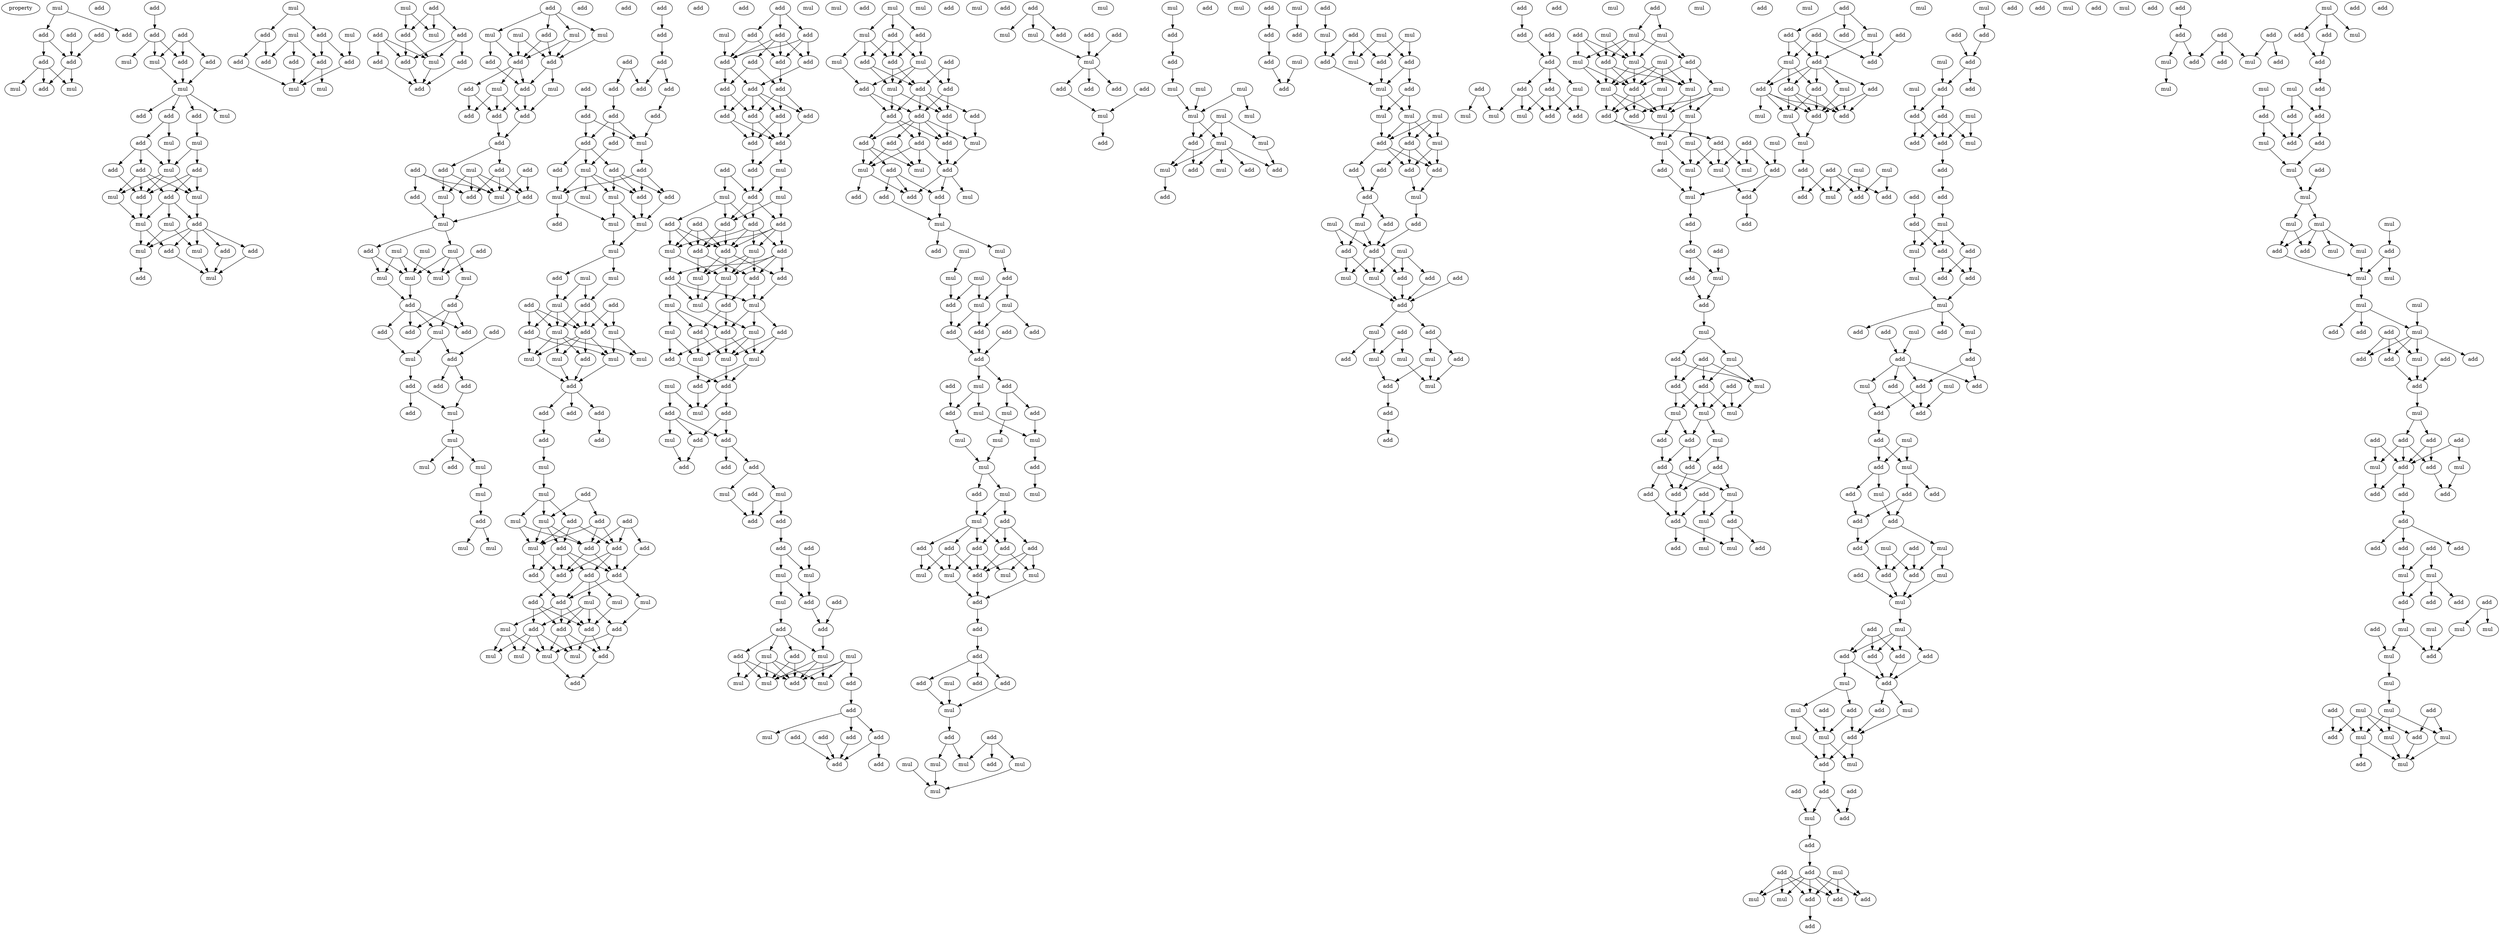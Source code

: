digraph {
    node [fontcolor=black]
    property [mul=2,lf=1.6]
    0 [ label = mul ];
    1 [ label = add ];
    2 [ label = add ];
    3 [ label = add ];
    4 [ label = add ];
    5 [ label = add ];
    6 [ label = add ];
    7 [ label = add ];
    8 [ label = mul ];
    9 [ label = add ];
    10 [ label = mul ];
    11 [ label = add ];
    12 [ label = add ];
    13 [ label = add ];
    14 [ label = mul ];
    15 [ label = add ];
    16 [ label = mul ];
    17 [ label = add ];
    18 [ label = mul ];
    19 [ label = add ];
    20 [ label = add ];
    21 [ label = mul ];
    22 [ label = add ];
    23 [ label = mul ];
    24 [ label = mul ];
    25 [ label = add ];
    26 [ label = add ];
    27 [ label = mul ];
    28 [ label = add ];
    29 [ label = add ];
    30 [ label = add ];
    31 [ label = mul ];
    32 [ label = add ];
    33 [ label = mul ];
    34 [ label = mul ];
    35 [ label = add ];
    36 [ label = mul ];
    37 [ label = add ];
    38 [ label = add ];
    39 [ label = mul ];
    40 [ label = mul ];
    41 [ label = add ];
    42 [ label = mul ];
    43 [ label = add ];
    44 [ label = mul ];
    45 [ label = add ];
    46 [ label = mul ];
    47 [ label = mul ];
    48 [ label = add ];
    49 [ label = add ];
    50 [ label = add ];
    51 [ label = add ];
    52 [ label = add ];
    53 [ label = add ];
    54 [ label = mul ];
    55 [ label = mul ];
    56 [ label = mul ];
    57 [ label = add ];
    58 [ label = add ];
    59 [ label = add ];
    60 [ label = mul ];
    61 [ label = add ];
    62 [ label = add ];
    63 [ label = add ];
    64 [ label = add ];
    65 [ label = mul ];
    66 [ label = add ];
    67 [ label = add ];
    68 [ label = mul ];
    69 [ label = add ];
    70 [ label = mul ];
    71 [ label = mul ];
    72 [ label = mul ];
    73 [ label = add ];
    74 [ label = add ];
    75 [ label = add ];
    76 [ label = mul ];
    77 [ label = add ];
    78 [ label = add ];
    79 [ label = mul ];
    80 [ label = add ];
    81 [ label = add ];
    82 [ label = add ];
    83 [ label = add ];
    84 [ label = mul ];
    85 [ label = add ];
    86 [ label = add ];
    87 [ label = add ];
    88 [ label = add ];
    89 [ label = add ];
    90 [ label = mul ];
    91 [ label = add ];
    92 [ label = mul ];
    93 [ label = add ];
    94 [ label = mul ];
    95 [ label = mul ];
    96 [ label = mul ];
    97 [ label = add ];
    98 [ label = add ];
    99 [ label = mul ];
    100 [ label = mul ];
    101 [ label = mul ];
    102 [ label = mul ];
    103 [ label = mul ];
    104 [ label = add ];
    105 [ label = add ];
    106 [ label = mul ];
    107 [ label = add ];
    108 [ label = add ];
    109 [ label = add ];
    110 [ label = add ];
    111 [ label = mul ];
    112 [ label = add ];
    113 [ label = add ];
    114 [ label = add ];
    115 [ label = add ];
    116 [ label = mul ];
    117 [ label = add ];
    118 [ label = mul ];
    119 [ label = mul ];
    120 [ label = add ];
    121 [ label = add ];
    122 [ label = mul ];
    123 [ label = mul ];
    124 [ label = add ];
    125 [ label = add ];
    126 [ label = mul ];
    127 [ label = mul ];
    128 [ label = add ];
    129 [ label = add ];
    130 [ label = add ];
    131 [ label = add ];
    132 [ label = add ];
    133 [ label = add ];
    134 [ label = add ];
    135 [ label = add ];
    136 [ label = add ];
    137 [ label = add ];
    138 [ label = add ];
    139 [ label = add ];
    140 [ label = add ];
    141 [ label = mul ];
    142 [ label = add ];
    143 [ label = add ];
    144 [ label = add ];
    145 [ label = add ];
    146 [ label = mul ];
    147 [ label = add ];
    148 [ label = mul ];
    149 [ label = mul ];
    150 [ label = add ];
    151 [ label = mul ];
    152 [ label = mul ];
    153 [ label = add ];
    154 [ label = mul ];
    155 [ label = mul ];
    156 [ label = add ];
    157 [ label = mul ];
    158 [ label = mul ];
    159 [ label = add ];
    160 [ label = add ];
    161 [ label = add ];
    162 [ label = mul ];
    163 [ label = add ];
    164 [ label = add ];
    165 [ label = mul ];
    166 [ label = mul ];
    167 [ label = mul ];
    168 [ label = add ];
    169 [ label = mul ];
    170 [ label = mul ];
    171 [ label = mul ];
    172 [ label = add ];
    173 [ label = add ];
    174 [ label = add ];
    175 [ label = add ];
    176 [ label = add ];
    177 [ label = add ];
    178 [ label = add ];
    179 [ label = mul ];
    180 [ label = add ];
    181 [ label = mul ];
    182 [ label = add ];
    183 [ label = mul ];
    184 [ label = mul ];
    185 [ label = add ];
    186 [ label = add ];
    187 [ label = add ];
    188 [ label = add ];
    189 [ label = add ];
    190 [ label = add ];
    191 [ label = mul ];
    192 [ label = add ];
    193 [ label = add ];
    194 [ label = add ];
    195 [ label = add ];
    196 [ label = add ];
    197 [ label = mul ];
    198 [ label = add ];
    199 [ label = mul ];
    200 [ label = mul ];
    201 [ label = add ];
    202 [ label = add ];
    203 [ label = add ];
    204 [ label = mul ];
    205 [ label = add ];
    206 [ label = mul ];
    207 [ label = mul ];
    208 [ label = mul ];
    209 [ label = add ];
    210 [ label = mul ];
    211 [ label = add ];
    212 [ label = add ];
    213 [ label = add ];
    214 [ label = mul ];
    215 [ label = add ];
    216 [ label = add ];
    217 [ label = add ];
    218 [ label = add ];
    219 [ label = add ];
    220 [ label = add ];
    221 [ label = add ];
    222 [ label = add ];
    223 [ label = add ];
    224 [ label = mul ];
    225 [ label = add ];
    226 [ label = add ];
    227 [ label = add ];
    228 [ label = add ];
    229 [ label = add ];
    230 [ label = add ];
    231 [ label = mul ];
    232 [ label = add ];
    233 [ label = add ];
    234 [ label = mul ];
    235 [ label = mul ];
    236 [ label = add ];
    237 [ label = add ];
    238 [ label = add ];
    239 [ label = add ];
    240 [ label = add ];
    241 [ label = add ];
    242 [ label = mul ];
    243 [ label = add ];
    244 [ label = add ];
    245 [ label = mul ];
    246 [ label = add ];
    247 [ label = add ];
    248 [ label = add ];
    249 [ label = mul ];
    250 [ label = add ];
    251 [ label = mul ];
    252 [ label = mul ];
    253 [ label = mul ];
    254 [ label = add ];
    255 [ label = mul ];
    256 [ label = mul ];
    257 [ label = add ];
    258 [ label = mul ];
    259 [ label = add ];
    260 [ label = add ];
    261 [ label = add ];
    262 [ label = mul ];
    263 [ label = mul ];
    264 [ label = mul ];
    265 [ label = add ];
    266 [ label = mul ];
    267 [ label = add ];
    268 [ label = add ];
    269 [ label = mul ];
    270 [ label = add ];
    271 [ label = add ];
    272 [ label = mul ];
    273 [ label = add ];
    274 [ label = add ];
    275 [ label = add ];
    276 [ label = add ];
    277 [ label = mul ];
    278 [ label = add ];
    279 [ label = mul ];
    280 [ label = mul ];
    281 [ label = add ];
    282 [ label = add ];
    283 [ label = add ];
    284 [ label = add ];
    285 [ label = mul ];
    286 [ label = mul ];
    287 [ label = add ];
    288 [ label = mul ];
    289 [ label = add ];
    290 [ label = add ];
    291 [ label = add ];
    292 [ label = add ];
    293 [ label = mul ];
    294 [ label = mul ];
    295 [ label = add ];
    296 [ label = mul ];
    297 [ label = add ];
    298 [ label = mul ];
    299 [ label = mul ];
    300 [ label = add ];
    301 [ label = mul ];
    302 [ label = add ];
    303 [ label = add ];
    304 [ label = add ];
    305 [ label = add ];
    306 [ label = add ];
    307 [ label = mul ];
    308 [ label = add ];
    309 [ label = add ];
    310 [ label = add ];
    311 [ label = mul ];
    312 [ label = add ];
    313 [ label = mul ];
    314 [ label = add ];
    315 [ label = add ];
    316 [ label = mul ];
    317 [ label = add ];
    318 [ label = mul ];
    319 [ label = add ];
    320 [ label = add ];
    321 [ label = add ];
    322 [ label = mul ];
    323 [ label = add ];
    324 [ label = add ];
    325 [ label = add ];
    326 [ label = add ];
    327 [ label = add ];
    328 [ label = add ];
    329 [ label = add ];
    330 [ label = add ];
    331 [ label = mul ];
    332 [ label = add ];
    333 [ label = mul ];
    334 [ label = mul ];
    335 [ label = add ];
    336 [ label = add ];
    337 [ label = add ];
    338 [ label = add ];
    339 [ label = add ];
    340 [ label = add ];
    341 [ label = mul ];
    342 [ label = mul ];
    343 [ label = mul ];
    344 [ label = mul ];
    345 [ label = add ];
    346 [ label = mul ];
    347 [ label = add ];
    348 [ label = mul ];
    349 [ label = mul ];
    350 [ label = add ];
    351 [ label = mul ];
    352 [ label = add ];
    353 [ label = add ];
    354 [ label = add ];
    355 [ label = add ];
    356 [ label = add ];
    357 [ label = add ];
    358 [ label = mul ];
    359 [ label = add ];
    360 [ label = mul ];
    361 [ label = add ];
    362 [ label = mul ];
    363 [ label = add ];
    364 [ label = mul ];
    365 [ label = mul ];
    366 [ label = mul ];
    367 [ label = mul ];
    368 [ label = add ];
    369 [ label = mul ];
    370 [ label = mul ];
    371 [ label = mul ];
    372 [ label = add ];
    373 [ label = mul ];
    374 [ label = add ];
    375 [ label = add ];
    376 [ label = add ];
    377 [ label = add ];
    378 [ label = add ];
    379 [ label = add ];
    380 [ label = mul ];
    381 [ label = add ];
    382 [ label = mul ];
    383 [ label = mul ];
    384 [ label = mul ];
    385 [ label = add ];
    386 [ label = add ];
    387 [ label = add ];
    388 [ label = mul ];
    389 [ label = add ];
    390 [ label = add ];
    391 [ label = add ];
    392 [ label = mul ];
    393 [ label = add ];
    394 [ label = add ];
    395 [ label = mul ];
    396 [ label = add ];
    397 [ label = add ];
    398 [ label = add ];
    399 [ label = mul ];
    400 [ label = mul ];
    401 [ label = mul ];
    402 [ label = mul ];
    403 [ label = mul ];
    404 [ label = add ];
    405 [ label = mul ];
    406 [ label = add ];
    407 [ label = mul ];
    408 [ label = add ];
    409 [ label = add ];
    410 [ label = mul ];
    411 [ label = add ];
    412 [ label = add ];
    413 [ label = add ];
    414 [ label = add ];
    415 [ label = mul ];
    416 [ label = mul ];
    417 [ label = add ];
    418 [ label = mul ];
    419 [ label = add ];
    420 [ label = add ];
    421 [ label = add ];
    422 [ label = mul ];
    423 [ label = mul ];
    424 [ label = mul ];
    425 [ label = mul ];
    426 [ label = mul ];
    427 [ label = mul ];
    428 [ label = mul ];
    429 [ label = add ];
    430 [ label = mul ];
    431 [ label = mul ];
    432 [ label = mul ];
    433 [ label = mul ];
    434 [ label = add ];
    435 [ label = add ];
    436 [ label = add ];
    437 [ label = add ];
    438 [ label = add ];
    439 [ label = mul ];
    440 [ label = add ];
    441 [ label = add ];
    442 [ label = add ];
    443 [ label = mul ];
    444 [ label = add ];
    445 [ label = add ];
    446 [ label = mul ];
    447 [ label = mul ];
    448 [ label = add ];
    449 [ label = mul ];
    450 [ label = mul ];
    451 [ label = add ];
    452 [ label = add ];
    453 [ label = add ];
    454 [ label = add ];
    455 [ label = mul ];
    456 [ label = mul ];
    457 [ label = mul ];
    458 [ label = mul ];
    459 [ label = add ];
    460 [ label = mul ];
    461 [ label = add ];
    462 [ label = add ];
    463 [ label = add ];
    464 [ label = add ];
    465 [ label = add ];
    466 [ label = mul ];
    467 [ label = add ];
    468 [ label = mul ];
    469 [ label = mul ];
    470 [ label = add ];
    471 [ label = add ];
    472 [ label = add ];
    473 [ label = add ];
    474 [ label = mul ];
    475 [ label = add ];
    476 [ label = mul ];
    477 [ label = add ];
    478 [ label = add ];
    479 [ label = mul ];
    480 [ label = add ];
    481 [ label = add ];
    482 [ label = add ];
    483 [ label = mul ];
    484 [ label = mul ];
    485 [ label = add ];
    486 [ label = mul ];
    487 [ label = mul ];
    488 [ label = add ];
    489 [ label = add ];
    490 [ label = mul ];
    491 [ label = add ];
    492 [ label = add ];
    493 [ label = add ];
    494 [ label = add ];
    495 [ label = add ];
    496 [ label = add ];
    497 [ label = mul ];
    498 [ label = add ];
    499 [ label = add ];
    500 [ label = add ];
    501 [ label = mul ];
    502 [ label = mul ];
    503 [ label = add ];
    504 [ label = add ];
    505 [ label = mul ];
    506 [ label = add ];
    507 [ label = mul ];
    508 [ label = add ];
    509 [ label = mul ];
    510 [ label = add ];
    511 [ label = mul ];
    512 [ label = mul ];
    513 [ label = add ];
    514 [ label = mul ];
    515 [ label = mul ];
    516 [ label = mul ];
    517 [ label = add ];
    518 [ label = add ];
    519 [ label = mul ];
    520 [ label = mul ];
    521 [ label = mul ];
    522 [ label = mul ];
    523 [ label = mul ];
    524 [ label = add ];
    525 [ label = add ];
    526 [ label = mul ];
    527 [ label = mul ];
    528 [ label = mul ];
    529 [ label = mul ];
    530 [ label = add ];
    531 [ label = add ];
    532 [ label = mul ];
    533 [ label = add ];
    534 [ label = add ];
    535 [ label = mul ];
    536 [ label = mul ];
    537 [ label = mul ];
    538 [ label = add ];
    539 [ label = add ];
    540 [ label = add ];
    541 [ label = mul ];
    542 [ label = add ];
    543 [ label = add ];
    544 [ label = add ];
    545 [ label = mul ];
    546 [ label = add ];
    547 [ label = mul ];
    548 [ label = mul ];
    549 [ label = add ];
    550 [ label = add ];
    551 [ label = add ];
    552 [ label = mul ];
    553 [ label = add ];
    554 [ label = add ];
    555 [ label = mul ];
    556 [ label = mul ];
    557 [ label = mul ];
    558 [ label = mul ];
    559 [ label = add ];
    560 [ label = add ];
    561 [ label = add ];
    562 [ label = add ];
    563 [ label = add ];
    564 [ label = add ];
    565 [ label = add ];
    566 [ label = add ];
    567 [ label = mul ];
    568 [ label = mul ];
    569 [ label = add ];
    570 [ label = add ];
    571 [ label = mul ];
    572 [ label = mul ];
    573 [ label = add ];
    574 [ label = add ];
    575 [ label = add ];
    576 [ label = mul ];
    577 [ label = add ];
    578 [ label = add ];
    579 [ label = add ];
    580 [ label = add ];
    581 [ label = mul ];
    582 [ label = add ];
    583 [ label = add ];
    584 [ label = mul ];
    585 [ label = add ];
    586 [ label = add ];
    587 [ label = mul ];
    588 [ label = add ];
    589 [ label = add ];
    590 [ label = add ];
    591 [ label = mul ];
    592 [ label = add ];
    593 [ label = mul ];
    594 [ label = add ];
    595 [ label = mul ];
    596 [ label = mul ];
    597 [ label = mul ];
    598 [ label = mul ];
    599 [ label = add ];
    600 [ label = add ];
    601 [ label = add ];
    602 [ label = mul ];
    603 [ label = add ];
    604 [ label = add ];
    605 [ label = mul ];
    606 [ label = add ];
    607 [ label = add ];
    608 [ label = add ];
    609 [ label = add ];
    610 [ label = mul ];
    611 [ label = add ];
    612 [ label = add ];
    613 [ label = add ];
    614 [ label = mul ];
    615 [ label = mul ];
    616 [ label = add ];
    617 [ label = add ];
    618 [ label = add ];
    619 [ label = mul ];
    620 [ label = add ];
    621 [ label = add ];
    622 [ label = add ];
    623 [ label = mul ];
    624 [ label = add ];
    625 [ label = mul ];
    626 [ label = add ];
    627 [ label = mul ];
    628 [ label = add ];
    629 [ label = add ];
    630 [ label = add ];
    631 [ label = mul ];
    632 [ label = add ];
    633 [ label = mul ];
    634 [ label = mul ];
    635 [ label = add ];
    636 [ label = add ];
    637 [ label = mul ];
    638 [ label = add ];
    639 [ label = add ];
    640 [ label = add ];
    641 [ label = add ];
    642 [ label = mul ];
    643 [ label = add ];
    644 [ label = mul ];
    645 [ label = add ];
    646 [ label = add ];
    647 [ label = add ];
    648 [ label = add ];
    649 [ label = mul ];
    650 [ label = mul ];
    651 [ label = add ];
    652 [ label = add ];
    653 [ label = add ];
    654 [ label = mul ];
    655 [ label = add ];
    656 [ label = add ];
    657 [ label = add ];
    658 [ label = add ];
    659 [ label = mul ];
    660 [ label = mul ];
    661 [ label = add ];
    662 [ label = add ];
    663 [ label = add ];
    664 [ label = mul ];
    665 [ label = add ];
    666 [ label = add ];
    667 [ label = mul ];
    668 [ label = add ];
    669 [ label = mul ];
    670 [ label = add ];
    671 [ label = add ];
    672 [ label = add ];
    673 [ label = add ];
    674 [ label = mul ];
    675 [ label = add ];
    676 [ label = add ];
    677 [ label = add ];
    678 [ label = mul ];
    679 [ label = add ];
    680 [ label = mul ];
    681 [ label = add ];
    682 [ label = mul ];
    683 [ label = mul ];
    684 [ label = mul ];
    685 [ label = add ];
    686 [ label = add ];
    687 [ label = add ];
    688 [ label = add ];
    689 [ label = mul ];
    690 [ label = mul ];
    691 [ label = add ];
    692 [ label = add ];
    693 [ label = add ];
    694 [ label = add ];
    695 [ label = mul ];
    696 [ label = mul ];
    697 [ label = mul ];
    698 [ label = add ];
    699 [ label = add ];
    700 [ label = add ];
    701 [ label = add ];
    702 [ label = add ];
    703 [ label = add ];
    704 [ label = add ];
    705 [ label = add ];
    706 [ label = add ];
    707 [ label = add ];
    708 [ label = add ];
    709 [ label = add ];
    710 [ label = mul ];
    711 [ label = mul ];
    712 [ label = mul ];
    713 [ label = mul ];
    714 [ label = add ];
    715 [ label = mul ];
    716 [ label = add ];
    717 [ label = add ];
    718 [ label = add ];
    719 [ label = mul ];
    720 [ label = mul ];
    721 [ label = add ];
    722 [ label = add ];
    723 [ label = add ];
    724 [ label = add ];
    725 [ label = add ];
    726 [ label = mul ];
    727 [ label = add ];
    728 [ label = mul ];
    729 [ label = add ];
    730 [ label = mul ];
    731 [ label = mul ];
    732 [ label = mul ];
    733 [ label = mul ];
    734 [ label = add ];
    735 [ label = add ];
    736 [ label = mul ];
    737 [ label = mul ];
    738 [ label = add ];
    739 [ label = mul ];
    740 [ label = mul ];
    741 [ label = mul ];
    742 [ label = mul ];
    743 [ label = add ];
    744 [ label = mul ];
    745 [ label = add ];
    746 [ label = add ];
    747 [ label = add ];
    748 [ label = mul ];
    749 [ label = add ];
    750 [ label = add ];
    751 [ label = add ];
    752 [ label = add ];
    753 [ label = mul ];
    754 [ label = add ];
    755 [ label = add ];
    756 [ label = add ];
    757 [ label = add ];
    758 [ label = add ];
    759 [ label = mul ];
    760 [ label = mul ];
    761 [ label = add ];
    762 [ label = add ];
    763 [ label = add ];
    764 [ label = add ];
    765 [ label = add ];
    766 [ label = add ];
    767 [ label = add ];
    768 [ label = add ];
    769 [ label = add ];
    770 [ label = add ];
    771 [ label = mul ];
    772 [ label = mul ];
    773 [ label = add ];
    774 [ label = add ];
    775 [ label = add ];
    776 [ label = add ];
    777 [ label = mul ];
    778 [ label = mul ];
    779 [ label = mul ];
    780 [ label = add ];
    781 [ label = mul ];
    782 [ label = mul ];
    783 [ label = add ];
    784 [ label = mul ];
    785 [ label = add ];
    786 [ label = add ];
    787 [ label = mul ];
    788 [ label = mul ];
    789 [ label = mul ];
    790 [ label = add ];
    791 [ label = mul ];
    792 [ label = mul ];
    793 [ label = add ];
    794 [ label = mul ];
    795 [ label = add ];
    0 -> 2 [ name = 0 ];
    0 -> 5 [ name = 1 ];
    1 -> 7 [ name = 2 ];
    2 -> 6 [ name = 3 ];
    2 -> 7 [ name = 4 ];
    3 -> 7 [ name = 5 ];
    6 -> 8 [ name = 6 ];
    6 -> 9 [ name = 7 ];
    6 -> 10 [ name = 8 ];
    7 -> 8 [ name = 9 ];
    7 -> 9 [ name = 10 ];
    11 -> 13 [ name = 11 ];
    12 -> 15 [ name = 12 ];
    12 -> 16 [ name = 13 ];
    12 -> 17 [ name = 14 ];
    13 -> 14 [ name = 15 ];
    13 -> 16 [ name = 16 ];
    13 -> 17 [ name = 17 ];
    15 -> 18 [ name = 18 ];
    16 -> 18 [ name = 19 ];
    17 -> 18 [ name = 20 ];
    18 -> 19 [ name = 21 ];
    18 -> 20 [ name = 22 ];
    18 -> 21 [ name = 23 ];
    18 -> 22 [ name = 24 ];
    20 -> 23 [ name = 25 ];
    20 -> 25 [ name = 26 ];
    22 -> 24 [ name = 27 ];
    23 -> 27 [ name = 28 ];
    24 -> 27 [ name = 29 ];
    24 -> 28 [ name = 30 ];
    25 -> 26 [ name = 31 ];
    25 -> 27 [ name = 32 ];
    25 -> 29 [ name = 33 ];
    26 -> 30 [ name = 34 ];
    26 -> 31 [ name = 35 ];
    26 -> 32 [ name = 36 ];
    26 -> 33 [ name = 37 ];
    27 -> 31 [ name = 38 ];
    27 -> 32 [ name = 39 ];
    27 -> 33 [ name = 40 ];
    28 -> 30 [ name = 41 ];
    28 -> 32 [ name = 42 ];
    28 -> 33 [ name = 43 ];
    29 -> 32 [ name = 44 ];
    30 -> 34 [ name = 45 ];
    30 -> 35 [ name = 46 ];
    30 -> 36 [ name = 47 ];
    31 -> 36 [ name = 48 ];
    32 -> 36 [ name = 49 ];
    33 -> 35 [ name = 50 ];
    34 -> 39 [ name = 51 ];
    34 -> 40 [ name = 52 ];
    35 -> 37 [ name = 53 ];
    35 -> 38 [ name = 54 ];
    35 -> 39 [ name = 55 ];
    35 -> 40 [ name = 56 ];
    35 -> 41 [ name = 57 ];
    36 -> 37 [ name = 58 ];
    36 -> 40 [ name = 59 ];
    37 -> 42 [ name = 60 ];
    38 -> 42 [ name = 61 ];
    39 -> 42 [ name = 62 ];
    40 -> 43 [ name = 63 ];
    41 -> 42 [ name = 64 ];
    44 -> 45 [ name = 65 ];
    44 -> 48 [ name = 66 ];
    45 -> 49 [ name = 67 ];
    45 -> 51 [ name = 68 ];
    46 -> 52 [ name = 69 ];
    47 -> 49 [ name = 70 ];
    47 -> 50 [ name = 71 ];
    47 -> 53 [ name = 72 ];
    48 -> 52 [ name = 73 ];
    48 -> 53 [ name = 74 ];
    50 -> 55 [ name = 75 ];
    51 -> 55 [ name = 76 ];
    52 -> 55 [ name = 77 ];
    53 -> 54 [ name = 78 ];
    53 -> 55 [ name = 79 ];
    56 -> 58 [ name = 80 ];
    56 -> 60 [ name = 81 ];
    57 -> 58 [ name = 82 ];
    57 -> 60 [ name = 83 ];
    57 -> 61 [ name = 84 ];
    58 -> 64 [ name = 85 ];
    58 -> 65 [ name = 86 ];
    59 -> 62 [ name = 87 ];
    59 -> 64 [ name = 88 ];
    59 -> 65 [ name = 89 ];
    61 -> 63 [ name = 90 ];
    61 -> 64 [ name = 91 ];
    61 -> 65 [ name = 92 ];
    62 -> 66 [ name = 93 ];
    63 -> 66 [ name = 94 ];
    64 -> 66 [ name = 95 ];
    65 -> 66 [ name = 96 ];
    67 -> 68 [ name = 97 ];
    67 -> 69 [ name = 98 ];
    67 -> 70 [ name = 99 ];
    67 -> 71 [ name = 100 ];
    68 -> 74 [ name = 101 ];
    68 -> 75 [ name = 102 ];
    69 -> 73 [ name = 103 ];
    69 -> 75 [ name = 104 ];
    70 -> 73 [ name = 105 ];
    70 -> 75 [ name = 106 ];
    71 -> 73 [ name = 107 ];
    72 -> 73 [ name = 108 ];
    72 -> 75 [ name = 109 ];
    73 -> 77 [ name = 110 ];
    73 -> 79 [ name = 111 ];
    74 -> 77 [ name = 112 ];
    75 -> 76 [ name = 113 ];
    75 -> 77 [ name = 114 ];
    75 -> 78 [ name = 115 ];
    76 -> 80 [ name = 116 ];
    76 -> 81 [ name = 117 ];
    76 -> 82 [ name = 118 ];
    77 -> 81 [ name = 119 ];
    77 -> 82 [ name = 120 ];
    78 -> 80 [ name = 121 ];
    78 -> 82 [ name = 122 ];
    79 -> 81 [ name = 123 ];
    81 -> 83 [ name = 124 ];
    82 -> 83 [ name = 125 ];
    83 -> 85 [ name = 126 ];
    83 -> 86 [ name = 127 ];
    84 -> 90 [ name = 128 ];
    84 -> 91 [ name = 129 ];
    84 -> 92 [ name = 130 ];
    84 -> 93 [ name = 131 ];
    85 -> 91 [ name = 132 ];
    85 -> 92 [ name = 133 ];
    85 -> 93 [ name = 134 ];
    86 -> 90 [ name = 135 ];
    86 -> 92 [ name = 136 ];
    87 -> 91 [ name = 137 ];
    87 -> 92 [ name = 138 ];
    88 -> 89 [ name = 139 ];
    88 -> 92 [ name = 140 ];
    88 -> 93 [ name = 141 ];
    89 -> 94 [ name = 142 ];
    90 -> 94 [ name = 143 ];
    91 -> 94 [ name = 144 ];
    94 -> 96 [ name = 145 ];
    94 -> 97 [ name = 146 ];
    95 -> 100 [ name = 147 ];
    95 -> 102 [ name = 148 ];
    95 -> 103 [ name = 149 ];
    96 -> 100 [ name = 150 ];
    96 -> 101 [ name = 151 ];
    96 -> 102 [ name = 152 ];
    97 -> 102 [ name = 153 ];
    97 -> 103 [ name = 154 ];
    98 -> 100 [ name = 155 ];
    99 -> 102 [ name = 156 ];
    101 -> 105 [ name = 157 ];
    102 -> 104 [ name = 158 ];
    103 -> 104 [ name = 159 ];
    104 -> 106 [ name = 160 ];
    104 -> 108 [ name = 161 ];
    104 -> 109 [ name = 162 ];
    104 -> 110 [ name = 163 ];
    105 -> 106 [ name = 164 ];
    105 -> 108 [ name = 165 ];
    105 -> 110 [ name = 166 ];
    106 -> 111 [ name = 167 ];
    106 -> 112 [ name = 168 ];
    107 -> 112 [ name = 169 ];
    109 -> 111 [ name = 170 ];
    111 -> 115 [ name = 171 ];
    112 -> 113 [ name = 172 ];
    112 -> 114 [ name = 173 ];
    113 -> 116 [ name = 174 ];
    115 -> 116 [ name = 175 ];
    115 -> 117 [ name = 176 ];
    116 -> 118 [ name = 177 ];
    118 -> 119 [ name = 178 ];
    118 -> 121 [ name = 179 ];
    118 -> 122 [ name = 180 ];
    122 -> 123 [ name = 181 ];
    123 -> 125 [ name = 182 ];
    125 -> 126 [ name = 183 ];
    125 -> 127 [ name = 184 ];
    128 -> 129 [ name = 185 ];
    129 -> 130 [ name = 186 ];
    130 -> 133 [ name = 187 ];
    130 -> 135 [ name = 188 ];
    131 -> 134 [ name = 189 ];
    131 -> 135 [ name = 190 ];
    132 -> 136 [ name = 191 ];
    133 -> 137 [ name = 192 ];
    134 -> 139 [ name = 193 ];
    136 -> 141 [ name = 194 ];
    136 -> 142 [ name = 195 ];
    137 -> 141 [ name = 196 ];
    139 -> 140 [ name = 197 ];
    139 -> 141 [ name = 198 ];
    139 -> 142 [ name = 199 ];
    140 -> 146 [ name = 200 ];
    141 -> 144 [ name = 201 ];
    142 -> 143 [ name = 202 ];
    142 -> 145 [ name = 203 ];
    142 -> 146 [ name = 204 ];
    143 -> 147 [ name = 205 ];
    143 -> 150 [ name = 206 ];
    143 -> 151 [ name = 207 ];
    144 -> 147 [ name = 208 ];
    144 -> 149 [ name = 209 ];
    144 -> 150 [ name = 210 ];
    145 -> 149 [ name = 211 ];
    146 -> 148 [ name = 212 ];
    146 -> 149 [ name = 213 ];
    146 -> 150 [ name = 214 ];
    146 -> 151 [ name = 215 ];
    147 -> 154 [ name = 216 ];
    149 -> 152 [ name = 217 ];
    149 -> 153 [ name = 218 ];
    150 -> 154 [ name = 219 ];
    151 -> 152 [ name = 220 ];
    151 -> 154 [ name = 221 ];
    152 -> 155 [ name = 222 ];
    154 -> 155 [ name = 223 ];
    155 -> 156 [ name = 224 ];
    155 -> 157 [ name = 225 ];
    156 -> 162 [ name = 226 ];
    157 -> 160 [ name = 227 ];
    158 -> 160 [ name = 228 ];
    158 -> 162 [ name = 229 ];
    159 -> 163 [ name = 230 ];
    159 -> 164 [ name = 231 ];
    159 -> 165 [ name = 232 ];
    160 -> 164 [ name = 233 ];
    160 -> 165 [ name = 234 ];
    160 -> 166 [ name = 235 ];
    161 -> 164 [ name = 236 ];
    161 -> 166 [ name = 237 ];
    162 -> 163 [ name = 238 ];
    162 -> 164 [ name = 239 ];
    162 -> 165 [ name = 240 ];
    163 -> 170 [ name = 241 ];
    163 -> 171 [ name = 242 ];
    164 -> 168 [ name = 243 ];
    164 -> 169 [ name = 244 ];
    164 -> 170 [ name = 245 ];
    164 -> 171 [ name = 246 ];
    165 -> 167 [ name = 247 ];
    165 -> 168 [ name = 248 ];
    165 -> 169 [ name = 249 ];
    165 -> 171 [ name = 250 ];
    166 -> 167 [ name = 251 ];
    166 -> 170 [ name = 252 ];
    168 -> 172 [ name = 253 ];
    169 -> 172 [ name = 254 ];
    170 -> 172 [ name = 255 ];
    171 -> 172 [ name = 256 ];
    172 -> 173 [ name = 257 ];
    172 -> 174 [ name = 258 ];
    172 -> 176 [ name = 259 ];
    173 -> 177 [ name = 260 ];
    176 -> 178 [ name = 261 ];
    177 -> 179 [ name = 262 ];
    179 -> 181 [ name = 263 ];
    180 -> 183 [ name = 264 ];
    180 -> 185 [ name = 265 ];
    181 -> 182 [ name = 266 ];
    181 -> 183 [ name = 267 ];
    181 -> 184 [ name = 268 ];
    182 -> 188 [ name = 269 ];
    182 -> 190 [ name = 270 ];
    182 -> 191 [ name = 271 ];
    183 -> 187 [ name = 272 ];
    183 -> 188 [ name = 273 ];
    183 -> 191 [ name = 274 ];
    184 -> 187 [ name = 275 ];
    184 -> 191 [ name = 276 ];
    185 -> 187 [ name = 277 ];
    185 -> 190 [ name = 278 ];
    185 -> 191 [ name = 279 ];
    186 -> 187 [ name = 280 ];
    186 -> 189 [ name = 281 ];
    186 -> 190 [ name = 282 ];
    187 -> 192 [ name = 283 ];
    187 -> 195 [ name = 284 ];
    188 -> 192 [ name = 285 ];
    188 -> 193 [ name = 286 ];
    188 -> 194 [ name = 287 ];
    188 -> 195 [ name = 288 ];
    189 -> 195 [ name = 289 ];
    190 -> 192 [ name = 290 ];
    190 -> 194 [ name = 291 ];
    190 -> 195 [ name = 292 ];
    191 -> 192 [ name = 293 ];
    191 -> 193 [ name = 294 ];
    192 -> 198 [ name = 295 ];
    193 -> 196 [ name = 296 ];
    194 -> 196 [ name = 297 ];
    194 -> 199 [ name = 298 ];
    194 -> 200 [ name = 299 ];
    195 -> 196 [ name = 300 ];
    195 -> 197 [ name = 301 ];
    196 -> 202 [ name = 302 ];
    196 -> 203 [ name = 303 ];
    196 -> 204 [ name = 304 ];
    197 -> 201 [ name = 305 ];
    198 -> 202 [ name = 306 ];
    198 -> 203 [ name = 307 ];
    198 -> 205 [ name = 308 ];
    199 -> 203 [ name = 309 ];
    200 -> 201 [ name = 310 ];
    200 -> 202 [ name = 311 ];
    200 -> 203 [ name = 312 ];
    200 -> 205 [ name = 313 ];
    201 -> 209 [ name = 314 ];
    201 -> 210 [ name = 315 ];
    202 -> 206 [ name = 316 ];
    202 -> 209 [ name = 317 ];
    202 -> 210 [ name = 318 ];
    203 -> 206 [ name = 319 ];
    203 -> 209 [ name = 320 ];
    204 -> 207 [ name = 321 ];
    204 -> 208 [ name = 322 ];
    204 -> 210 [ name = 323 ];
    205 -> 206 [ name = 324 ];
    205 -> 207 [ name = 325 ];
    205 -> 208 [ name = 326 ];
    205 -> 210 [ name = 327 ];
    209 -> 211 [ name = 328 ];
    210 -> 211 [ name = 329 ];
    212 -> 213 [ name = 330 ];
    212 -> 215 [ name = 331 ];
    212 -> 216 [ name = 332 ];
    213 -> 217 [ name = 333 ];
    213 -> 218 [ name = 334 ];
    213 -> 220 [ name = 335 ];
    214 -> 217 [ name = 336 ];
    215 -> 217 [ name = 337 ];
    215 -> 218 [ name = 338 ];
    216 -> 217 [ name = 339 ];
    216 -> 218 [ name = 340 ];
    216 -> 219 [ name = 341 ];
    216 -> 220 [ name = 342 ];
    217 -> 221 [ name = 343 ];
    217 -> 222 [ name = 344 ];
    218 -> 223 [ name = 345 ];
    219 -> 221 [ name = 346 ];
    219 -> 223 [ name = 347 ];
    220 -> 222 [ name = 348 ];
    221 -> 227 [ name = 349 ];
    221 -> 228 [ name = 350 ];
    222 -> 225 [ name = 351 ];
    222 -> 226 [ name = 352 ];
    222 -> 227 [ name = 353 ];
    222 -> 228 [ name = 354 ];
    223 -> 225 [ name = 355 ];
    223 -> 226 [ name = 356 ];
    223 -> 228 [ name = 357 ];
    225 -> 229 [ name = 358 ];
    225 -> 230 [ name = 359 ];
    226 -> 229 [ name = 360 ];
    227 -> 229 [ name = 361 ];
    227 -> 230 [ name = 362 ];
    228 -> 229 [ name = 363 ];
    228 -> 230 [ name = 364 ];
    229 -> 231 [ name = 365 ];
    229 -> 233 [ name = 366 ];
    230 -> 233 [ name = 367 ];
    231 -> 235 [ name = 368 ];
    231 -> 236 [ name = 369 ];
    232 -> 234 [ name = 370 ];
    232 -> 236 [ name = 371 ];
    233 -> 236 [ name = 372 ];
    234 -> 238 [ name = 373 ];
    234 -> 240 [ name = 374 ];
    234 -> 241 [ name = 375 ];
    235 -> 239 [ name = 376 ];
    235 -> 240 [ name = 377 ];
    236 -> 239 [ name = 378 ];
    236 -> 240 [ name = 379 ];
    236 -> 241 [ name = 380 ];
    237 -> 243 [ name = 381 ];
    237 -> 244 [ name = 382 ];
    237 -> 245 [ name = 383 ];
    238 -> 243 [ name = 384 ];
    238 -> 244 [ name = 385 ];
    238 -> 245 [ name = 386 ];
    239 -> 242 [ name = 387 ];
    239 -> 243 [ name = 388 ];
    239 -> 244 [ name = 389 ];
    239 -> 246 [ name = 390 ];
    240 -> 243 [ name = 391 ];
    240 -> 244 [ name = 392 ];
    241 -> 242 [ name = 393 ];
    241 -> 244 [ name = 394 ];
    241 -> 245 [ name = 395 ];
    241 -> 246 [ name = 396 ];
    242 -> 248 [ name = 397 ];
    242 -> 249 [ name = 398 ];
    242 -> 251 [ name = 399 ];
    243 -> 248 [ name = 400 ];
    243 -> 249 [ name = 401 ];
    244 -> 247 [ name = 402 ];
    244 -> 249 [ name = 403 ];
    244 -> 251 [ name = 404 ];
    245 -> 250 [ name = 405 ];
    245 -> 251 [ name = 406 ];
    246 -> 247 [ name = 407 ];
    246 -> 248 [ name = 408 ];
    246 -> 250 [ name = 409 ];
    246 -> 251 [ name = 410 ];
    247 -> 253 [ name = 411 ];
    248 -> 253 [ name = 412 ];
    248 -> 254 [ name = 413 ];
    249 -> 255 [ name = 414 ];
    250 -> 252 [ name = 415 ];
    250 -> 253 [ name = 416 ];
    250 -> 255 [ name = 417 ];
    251 -> 254 [ name = 418 ];
    251 -> 255 [ name = 419 ];
    252 -> 256 [ name = 420 ];
    252 -> 257 [ name = 421 ];
    252 -> 260 [ name = 422 ];
    253 -> 258 [ name = 423 ];
    253 -> 259 [ name = 424 ];
    253 -> 260 [ name = 425 ];
    254 -> 257 [ name = 426 ];
    254 -> 260 [ name = 427 ];
    255 -> 258 [ name = 428 ];
    256 -> 261 [ name = 429 ];
    256 -> 264 [ name = 430 ];
    257 -> 263 [ name = 431 ];
    257 -> 264 [ name = 432 ];
    258 -> 262 [ name = 433 ];
    258 -> 263 [ name = 434 ];
    258 -> 264 [ name = 435 ];
    259 -> 262 [ name = 436 ];
    259 -> 263 [ name = 437 ];
    260 -> 261 [ name = 438 ];
    260 -> 262 [ name = 439 ];
    260 -> 263 [ name = 440 ];
    261 -> 265 [ name = 441 ];
    262 -> 265 [ name = 442 ];
    262 -> 267 [ name = 443 ];
    263 -> 265 [ name = 444 ];
    264 -> 267 [ name = 445 ];
    265 -> 269 [ name = 446 ];
    265 -> 270 [ name = 447 ];
    266 -> 268 [ name = 448 ];
    266 -> 269 [ name = 449 ];
    267 -> 269 [ name = 450 ];
    268 -> 271 [ name = 451 ];
    268 -> 272 [ name = 452 ];
    268 -> 273 [ name = 453 ];
    270 -> 271 [ name = 454 ];
    270 -> 273 [ name = 455 ];
    271 -> 275 [ name = 456 ];
    271 -> 276 [ name = 457 ];
    272 -> 274 [ name = 458 ];
    273 -> 274 [ name = 459 ];
    275 -> 277 [ name = 460 ];
    275 -> 279 [ name = 461 ];
    277 -> 281 [ name = 462 ];
    277 -> 282 [ name = 463 ];
    278 -> 282 [ name = 464 ];
    279 -> 282 [ name = 465 ];
    281 -> 283 [ name = 466 ];
    283 -> 285 [ name = 467 ];
    283 -> 286 [ name = 468 ];
    284 -> 286 [ name = 469 ];
    285 -> 287 [ name = 470 ];
    285 -> 288 [ name = 471 ];
    286 -> 287 [ name = 472 ];
    287 -> 291 [ name = 473 ];
    288 -> 290 [ name = 474 ];
    289 -> 291 [ name = 475 ];
    290 -> 292 [ name = 476 ];
    290 -> 293 [ name = 477 ];
    290 -> 294 [ name = 478 ];
    290 -> 295 [ name = 479 ];
    291 -> 294 [ name = 480 ];
    292 -> 297 [ name = 481 ];
    292 -> 301 [ name = 482 ];
    293 -> 297 [ name = 483 ];
    293 -> 298 [ name = 484 ];
    293 -> 299 [ name = 485 ];
    293 -> 301 [ name = 486 ];
    294 -> 297 [ name = 487 ];
    294 -> 299 [ name = 488 ];
    294 -> 301 [ name = 489 ];
    295 -> 297 [ name = 490 ];
    295 -> 298 [ name = 491 ];
    295 -> 301 [ name = 492 ];
    296 -> 297 [ name = 493 ];
    296 -> 299 [ name = 494 ];
    296 -> 300 [ name = 495 ];
    296 -> 301 [ name = 496 ];
    300 -> 302 [ name = 497 ];
    302 -> 303 [ name = 498 ];
    302 -> 305 [ name = 499 ];
    302 -> 307 [ name = 500 ];
    303 -> 309 [ name = 501 ];
    304 -> 309 [ name = 502 ];
    305 -> 309 [ name = 503 ];
    305 -> 310 [ name = 504 ];
    306 -> 309 [ name = 505 ];
    311 -> 312 [ name = 506 ];
    311 -> 313 [ name = 507 ];
    311 -> 314 [ name = 508 ];
    312 -> 315 [ name = 509 ];
    312 -> 318 [ name = 510 ];
    312 -> 319 [ name = 511 ];
    313 -> 315 [ name = 512 ];
    313 -> 316 [ name = 513 ];
    313 -> 319 [ name = 514 ];
    314 -> 315 [ name = 515 ];
    314 -> 318 [ name = 516 ];
    315 -> 320 [ name = 517 ];
    315 -> 322 [ name = 518 ];
    316 -> 323 [ name = 519 ];
    317 -> 320 [ name = 520 ];
    317 -> 321 [ name = 521 ];
    318 -> 321 [ name = 522 ];
    318 -> 322 [ name = 523 ];
    318 -> 323 [ name = 524 ];
    319 -> 320 [ name = 525 ];
    319 -> 322 [ name = 526 ];
    320 -> 324 [ name = 527 ];
    320 -> 325 [ name = 528 ];
    320 -> 326 [ name = 529 ];
    320 -> 327 [ name = 530 ];
    321 -> 325 [ name = 531 ];
    321 -> 327 [ name = 532 ];
    322 -> 325 [ name = 533 ];
    322 -> 326 [ name = 534 ];
    323 -> 326 [ name = 535 ];
    323 -> 327 [ name = 536 ];
    324 -> 331 [ name = 537 ];
    325 -> 332 [ name = 538 ];
    326 -> 328 [ name = 539 ];
    326 -> 330 [ name = 540 ];
    326 -> 332 [ name = 541 ];
    327 -> 328 [ name = 542 ];
    327 -> 329 [ name = 543 ];
    327 -> 330 [ name = 544 ];
    327 -> 331 [ name = 545 ];
    327 -> 332 [ name = 546 ];
    328 -> 333 [ name = 547 ];
    328 -> 334 [ name = 548 ];
    328 -> 336 [ name = 549 ];
    329 -> 333 [ name = 550 ];
    329 -> 334 [ name = 551 ];
    330 -> 333 [ name = 552 ];
    330 -> 334 [ name = 553 ];
    330 -> 335 [ name = 554 ];
    331 -> 336 [ name = 555 ];
    332 -> 336 [ name = 556 ];
    333 -> 337 [ name = 557 ];
    333 -> 339 [ name = 558 ];
    335 -> 338 [ name = 559 ];
    335 -> 339 [ name = 560 ];
    335 -> 340 [ name = 561 ];
    336 -> 339 [ name = 562 ];
    336 -> 340 [ name = 563 ];
    336 -> 341 [ name = 564 ];
    338 -> 342 [ name = 565 ];
    340 -> 342 [ name = 566 ];
    342 -> 343 [ name = 567 ];
    342 -> 345 [ name = 568 ];
    343 -> 347 [ name = 569 ];
    344 -> 348 [ name = 570 ];
    346 -> 349 [ name = 571 ];
    346 -> 350 [ name = 572 ];
    347 -> 349 [ name = 573 ];
    347 -> 351 [ name = 574 ];
    348 -> 350 [ name = 575 ];
    349 -> 352 [ name = 576 ];
    349 -> 353 [ name = 577 ];
    350 -> 352 [ name = 578 ];
    351 -> 353 [ name = 579 ];
    351 -> 354 [ name = 580 ];
    352 -> 356 [ name = 581 ];
    353 -> 356 [ name = 582 ];
    355 -> 356 [ name = 583 ];
    356 -> 357 [ name = 584 ];
    356 -> 360 [ name = 585 ];
    357 -> 362 [ name = 586 ];
    357 -> 363 [ name = 587 ];
    359 -> 361 [ name = 588 ];
    360 -> 361 [ name = 589 ];
    360 -> 364 [ name = 590 ];
    361 -> 367 [ name = 591 ];
    362 -> 365 [ name = 592 ];
    363 -> 366 [ name = 593 ];
    364 -> 366 [ name = 594 ];
    365 -> 369 [ name = 595 ];
    366 -> 368 [ name = 596 ];
    367 -> 369 [ name = 597 ];
    368 -> 371 [ name = 598 ];
    369 -> 370 [ name = 599 ];
    369 -> 372 [ name = 600 ];
    370 -> 373 [ name = 601 ];
    370 -> 374 [ name = 602 ];
    372 -> 373 [ name = 603 ];
    373 -> 375 [ name = 604 ];
    373 -> 376 [ name = 605 ];
    373 -> 377 [ name = 606 ];
    373 -> 378 [ name = 607 ];
    374 -> 375 [ name = 608 ];
    374 -> 376 [ name = 609 ];
    374 -> 379 [ name = 610 ];
    375 -> 381 [ name = 611 ];
    375 -> 382 [ name = 612 ];
    375 -> 383 [ name = 613 ];
    376 -> 380 [ name = 614 ];
    376 -> 381 [ name = 615 ];
    377 -> 381 [ name = 616 ];
    377 -> 383 [ name = 617 ];
    377 -> 384 [ name = 618 ];
    378 -> 383 [ name = 619 ];
    378 -> 384 [ name = 620 ];
    379 -> 380 [ name = 621 ];
    379 -> 381 [ name = 622 ];
    379 -> 382 [ name = 623 ];
    380 -> 385 [ name = 624 ];
    381 -> 385 [ name = 625 ];
    383 -> 385 [ name = 626 ];
    385 -> 387 [ name = 627 ];
    387 -> 389 [ name = 628 ];
    389 -> 390 [ name = 629 ];
    389 -> 391 [ name = 630 ];
    389 -> 394 [ name = 631 ];
    391 -> 395 [ name = 632 ];
    392 -> 395 [ name = 633 ];
    394 -> 395 [ name = 634 ];
    395 -> 397 [ name = 635 ];
    396 -> 398 [ name = 636 ];
    396 -> 399 [ name = 637 ];
    396 -> 401 [ name = 638 ];
    397 -> 401 [ name = 639 ];
    397 -> 402 [ name = 640 ];
    399 -> 403 [ name = 641 ];
    400 -> 403 [ name = 642 ];
    402 -> 403 [ name = 643 ];
    404 -> 405 [ name = 644 ];
    404 -> 407 [ name = 645 ];
    404 -> 409 [ name = 646 ];
    406 -> 410 [ name = 647 ];
    407 -> 410 [ name = 648 ];
    408 -> 410 [ name = 649 ];
    410 -> 412 [ name = 650 ];
    410 -> 413 [ name = 651 ];
    410 -> 414 [ name = 652 ];
    411 -> 416 [ name = 653 ];
    412 -> 416 [ name = 654 ];
    416 -> 417 [ name = 655 ];
    418 -> 419 [ name = 656 ];
    419 -> 420 [ name = 657 ];
    420 -> 422 [ name = 658 ];
    422 -> 427 [ name = 659 ];
    423 -> 427 [ name = 660 ];
    424 -> 426 [ name = 661 ];
    424 -> 427 [ name = 662 ];
    427 -> 429 [ name = 663 ];
    427 -> 430 [ name = 664 ];
    428 -> 429 [ name = 665 ];
    428 -> 430 [ name = 666 ];
    428 -> 431 [ name = 667 ];
    429 -> 432 [ name = 668 ];
    429 -> 435 [ name = 669 ];
    430 -> 432 [ name = 670 ];
    430 -> 433 [ name = 671 ];
    430 -> 434 [ name = 672 ];
    430 -> 435 [ name = 673 ];
    430 -> 436 [ name = 674 ];
    431 -> 434 [ name = 675 ];
    432 -> 437 [ name = 676 ];
    438 -> 440 [ name = 677 ];
    439 -> 441 [ name = 678 ];
    440 -> 442 [ name = 679 ];
    442 -> 444 [ name = 680 ];
    443 -> 444 [ name = 681 ];
    445 -> 447 [ name = 682 ];
    446 -> 450 [ name = 683 ];
    446 -> 452 [ name = 684 ];
    447 -> 451 [ name = 685 ];
    448 -> 450 [ name = 686 ];
    448 -> 451 [ name = 687 ];
    448 -> 453 [ name = 688 ];
    449 -> 452 [ name = 689 ];
    449 -> 453 [ name = 690 ];
    451 -> 455 [ name = 691 ];
    452 -> 454 [ name = 692 ];
    452 -> 455 [ name = 693 ];
    453 -> 455 [ name = 694 ];
    454 -> 456 [ name = 695 ];
    454 -> 457 [ name = 696 ];
    455 -> 456 [ name = 697 ];
    455 -> 457 [ name = 698 ];
    456 -> 459 [ name = 699 ];
    456 -> 460 [ name = 700 ];
    456 -> 461 [ name = 701 ];
    457 -> 459 [ name = 702 ];
    458 -> 459 [ name = 703 ];
    458 -> 460 [ name = 704 ];
    458 -> 461 [ name = 705 ];
    459 -> 462 [ name = 706 ];
    459 -> 464 [ name = 707 ];
    459 -> 465 [ name = 708 ];
    460 -> 464 [ name = 709 ];
    460 -> 465 [ name = 710 ];
    461 -> 463 [ name = 711 ];
    461 -> 464 [ name = 712 ];
    461 -> 465 [ name = 713 ];
    462 -> 467 [ name = 714 ];
    463 -> 467 [ name = 715 ];
    464 -> 466 [ name = 716 ];
    465 -> 466 [ name = 717 ];
    466 -> 470 [ name = 718 ];
    467 -> 468 [ name = 719 ];
    467 -> 471 [ name = 720 ];
    468 -> 472 [ name = 721 ];
    468 -> 473 [ name = 722 ];
    469 -> 472 [ name = 723 ];
    469 -> 473 [ name = 724 ];
    470 -> 472 [ name = 725 ];
    471 -> 472 [ name = 726 ];
    472 -> 475 [ name = 727 ];
    472 -> 476 [ name = 728 ];
    472 -> 479 [ name = 729 ];
    473 -> 476 [ name = 730 ];
    473 -> 479 [ name = 731 ];
    474 -> 475 [ name = 732 ];
    474 -> 477 [ name = 733 ];
    474 -> 479 [ name = 734 ];
    475 -> 480 [ name = 735 ];
    476 -> 480 [ name = 736 ];
    477 -> 480 [ name = 737 ];
    478 -> 480 [ name = 738 ];
    479 -> 480 [ name = 739 ];
    480 -> 482 [ name = 740 ];
    480 -> 483 [ name = 741 ];
    481 -> 486 [ name = 742 ];
    481 -> 487 [ name = 743 ];
    482 -> 484 [ name = 744 ];
    482 -> 488 [ name = 745 ];
    483 -> 485 [ name = 746 ];
    483 -> 486 [ name = 747 ];
    484 -> 489 [ name = 748 ];
    484 -> 490 [ name = 749 ];
    486 -> 489 [ name = 750 ];
    487 -> 490 [ name = 751 ];
    488 -> 490 [ name = 752 ];
    489 -> 491 [ name = 753 ];
    491 -> 495 [ name = 754 ];
    492 -> 493 [ name = 755 ];
    493 -> 496 [ name = 756 ];
    494 -> 496 [ name = 757 ];
    496 -> 497 [ name = 758 ];
    496 -> 498 [ name = 759 ];
    496 -> 499 [ name = 760 ];
    497 -> 503 [ name = 761 ];
    497 -> 504 [ name = 762 ];
    498 -> 501 [ name = 763 ];
    498 -> 502 [ name = 764 ];
    498 -> 503 [ name = 765 ];
    499 -> 502 [ name = 766 ];
    499 -> 503 [ name = 767 ];
    499 -> 504 [ name = 768 ];
    500 -> 501 [ name = 769 ];
    500 -> 505 [ name = 770 ];
    508 -> 509 [ name = 771 ];
    508 -> 511 [ name = 772 ];
    509 -> 513 [ name = 773 ];
    509 -> 514 [ name = 774 ];
    509 -> 515 [ name = 775 ];
    509 -> 517 [ name = 776 ];
    510 -> 513 [ name = 777 ];
    510 -> 514 [ name = 778 ];
    510 -> 515 [ name = 779 ];
    511 -> 515 [ name = 780 ];
    511 -> 517 [ name = 781 ];
    512 -> 513 [ name = 782 ];
    512 -> 515 [ name = 783 ];
    513 -> 518 [ name = 784 ];
    513 -> 520 [ name = 785 ];
    513 -> 521 [ name = 786 ];
    514 -> 518 [ name = 787 ];
    514 -> 520 [ name = 788 ];
    515 -> 518 [ name = 789 ];
    515 -> 520 [ name = 790 ];
    515 -> 521 [ name = 791 ];
    516 -> 518 [ name = 792 ];
    516 -> 520 [ name = 793 ];
    516 -> 521 [ name = 794 ];
    516 -> 522 [ name = 795 ];
    517 -> 518 [ name = 796 ];
    517 -> 519 [ name = 797 ];
    517 -> 521 [ name = 798 ];
    518 -> 523 [ name = 799 ];
    518 -> 524 [ name = 800 ];
    518 -> 525 [ name = 801 ];
    519 -> 523 [ name = 802 ];
    519 -> 524 [ name = 803 ];
    519 -> 526 [ name = 804 ];
    520 -> 523 [ name = 805 ];
    520 -> 524 [ name = 806 ];
    520 -> 525 [ name = 807 ];
    521 -> 523 [ name = 808 ];
    521 -> 526 [ name = 809 ];
    522 -> 523 [ name = 810 ];
    522 -> 525 [ name = 811 ];
    523 -> 527 [ name = 812 ];
    525 -> 527 [ name = 813 ];
    525 -> 530 [ name = 814 ];
    526 -> 527 [ name = 815 ];
    526 -> 528 [ name = 816 ];
    527 -> 532 [ name = 817 ];
    527 -> 533 [ name = 818 ];
    528 -> 532 [ name = 819 ];
    528 -> 535 [ name = 820 ];
    529 -> 534 [ name = 821 ];
    530 -> 532 [ name = 822 ];
    530 -> 535 [ name = 823 ];
    530 -> 536 [ name = 824 ];
    531 -> 534 [ name = 825 ];
    531 -> 535 [ name = 826 ];
    531 -> 536 [ name = 827 ];
    532 -> 537 [ name = 828 ];
    533 -> 537 [ name = 829 ];
    534 -> 537 [ name = 830 ];
    534 -> 538 [ name = 831 ];
    535 -> 538 [ name = 832 ];
    537 -> 540 [ name = 833 ];
    538 -> 539 [ name = 834 ];
    540 -> 543 [ name = 835 ];
    542 -> 545 [ name = 836 ];
    543 -> 544 [ name = 837 ];
    543 -> 545 [ name = 838 ];
    544 -> 546 [ name = 839 ];
    545 -> 546 [ name = 840 ];
    546 -> 547 [ name = 841 ];
    547 -> 548 [ name = 842 ];
    547 -> 550 [ name = 843 ];
    548 -> 552 [ name = 844 ];
    548 -> 553 [ name = 845 ];
    549 -> 552 [ name = 846 ];
    549 -> 553 [ name = 847 ];
    549 -> 554 [ name = 848 ];
    550 -> 552 [ name = 849 ];
    550 -> 554 [ name = 850 ];
    551 -> 555 [ name = 851 ];
    551 -> 557 [ name = 852 ];
    552 -> 555 [ name = 853 ];
    553 -> 555 [ name = 854 ];
    553 -> 556 [ name = 855 ];
    553 -> 557 [ name = 856 ];
    554 -> 556 [ name = 857 ];
    554 -> 557 [ name = 858 ];
    556 -> 559 [ name = 859 ];
    556 -> 560 [ name = 860 ];
    557 -> 558 [ name = 861 ];
    557 -> 559 [ name = 862 ];
    558 -> 561 [ name = 863 ];
    558 -> 562 [ name = 864 ];
    559 -> 561 [ name = 865 ];
    559 -> 563 [ name = 866 ];
    560 -> 563 [ name = 867 ];
    561 -> 565 [ name = 868 ];
    562 -> 565 [ name = 869 ];
    562 -> 567 [ name = 870 ];
    563 -> 564 [ name = 871 ];
    563 -> 565 [ name = 872 ];
    563 -> 567 [ name = 873 ];
    564 -> 569 [ name = 874 ];
    565 -> 569 [ name = 875 ];
    566 -> 568 [ name = 876 ];
    566 -> 569 [ name = 877 ];
    567 -> 568 [ name = 878 ];
    567 -> 570 [ name = 879 ];
    568 -> 571 [ name = 880 ];
    569 -> 572 [ name = 881 ];
    569 -> 573 [ name = 882 ];
    570 -> 572 [ name = 883 ];
    570 -> 574 [ name = 884 ];
    577 -> 579 [ name = 885 ];
    577 -> 581 [ name = 886 ];
    577 -> 582 [ name = 887 ];
    578 -> 583 [ name = 888 ];
    578 -> 584 [ name = 889 ];
    578 -> 585 [ name = 890 ];
    579 -> 584 [ name = 891 ];
    579 -> 585 [ name = 892 ];
    580 -> 583 [ name = 893 ];
    581 -> 583 [ name = 894 ];
    581 -> 585 [ name = 895 ];
    584 -> 586 [ name = 896 ];
    584 -> 588 [ name = 897 ];
    584 -> 589 [ name = 898 ];
    585 -> 586 [ name = 899 ];
    585 -> 587 [ name = 900 ];
    585 -> 588 [ name = 901 ];
    585 -> 589 [ name = 902 ];
    585 -> 590 [ name = 903 ];
    586 -> 591 [ name = 904 ];
    586 -> 592 [ name = 905 ];
    586 -> 593 [ name = 906 ];
    586 -> 594 [ name = 907 ];
    587 -> 592 [ name = 908 ];
    587 -> 594 [ name = 909 ];
    588 -> 591 [ name = 910 ];
    588 -> 592 [ name = 911 ];
    588 -> 594 [ name = 912 ];
    589 -> 591 [ name = 913 ];
    589 -> 592 [ name = 914 ];
    589 -> 594 [ name = 915 ];
    590 -> 592 [ name = 916 ];
    590 -> 594 [ name = 917 ];
    591 -> 595 [ name = 918 ];
    592 -> 595 [ name = 919 ];
    595 -> 600 [ name = 920 ];
    596 -> 602 [ name = 921 ];
    596 -> 604 [ name = 922 ];
    597 -> 601 [ name = 923 ];
    597 -> 604 [ name = 924 ];
    599 -> 601 [ name = 925 ];
    599 -> 602 [ name = 926 ];
    599 -> 603 [ name = 927 ];
    599 -> 604 [ name = 928 ];
    600 -> 602 [ name = 929 ];
    600 -> 603 [ name = 930 ];
    605 -> 608 [ name = 931 ];
    606 -> 609 [ name = 932 ];
    608 -> 609 [ name = 933 ];
    609 -> 612 [ name = 934 ];
    609 -> 613 [ name = 935 ];
    610 -> 612 [ name = 936 ];
    612 -> 616 [ name = 937 ];
    612 -> 617 [ name = 938 ];
    614 -> 616 [ name = 939 ];
    615 -> 619 [ name = 940 ];
    615 -> 620 [ name = 941 ];
    616 -> 618 [ name = 942 ];
    616 -> 620 [ name = 943 ];
    617 -> 618 [ name = 944 ];
    617 -> 619 [ name = 945 ];
    617 -> 620 [ name = 946 ];
    620 -> 621 [ name = 947 ];
    621 -> 622 [ name = 948 ];
    622 -> 625 [ name = 949 ];
    624 -> 626 [ name = 950 ];
    625 -> 627 [ name = 951 ];
    625 -> 628 [ name = 952 ];
    625 -> 629 [ name = 953 ];
    626 -> 627 [ name = 954 ];
    626 -> 629 [ name = 955 ];
    627 -> 631 [ name = 956 ];
    628 -> 630 [ name = 957 ];
    628 -> 632 [ name = 958 ];
    629 -> 630 [ name = 959 ];
    629 -> 632 [ name = 960 ];
    631 -> 633 [ name = 961 ];
    632 -> 633 [ name = 962 ];
    633 -> 634 [ name = 963 ];
    633 -> 636 [ name = 964 ];
    633 -> 638 [ name = 965 ];
    634 -> 639 [ name = 966 ];
    635 -> 640 [ name = 967 ];
    637 -> 640 [ name = 968 ];
    639 -> 643 [ name = 969 ];
    639 -> 645 [ name = 970 ];
    640 -> 641 [ name = 971 ];
    640 -> 643 [ name = 972 ];
    640 -> 644 [ name = 973 ];
    640 -> 645 [ name = 974 ];
    641 -> 646 [ name = 975 ];
    642 -> 646 [ name = 976 ];
    644 -> 647 [ name = 977 ];
    645 -> 646 [ name = 978 ];
    645 -> 647 [ name = 979 ];
    647 -> 648 [ name = 980 ];
    648 -> 650 [ name = 981 ];
    648 -> 651 [ name = 982 ];
    649 -> 650 [ name = 983 ];
    649 -> 651 [ name = 984 ];
    650 -> 655 [ name = 985 ];
    650 -> 656 [ name = 986 ];
    651 -> 652 [ name = 987 ];
    651 -> 654 [ name = 988 ];
    652 -> 657 [ name = 989 ];
    654 -> 658 [ name = 990 ];
    655 -> 657 [ name = 991 ];
    655 -> 658 [ name = 992 ];
    657 -> 661 [ name = 993 ];
    658 -> 660 [ name = 994 ];
    658 -> 661 [ name = 995 ];
    659 -> 665 [ name = 996 ];
    659 -> 666 [ name = 997 ];
    660 -> 664 [ name = 998 ];
    660 -> 666 [ name = 999 ];
    661 -> 665 [ name = 1000 ];
    662 -> 665 [ name = 1001 ];
    662 -> 666 [ name = 1002 ];
    663 -> 667 [ name = 1003 ];
    664 -> 667 [ name = 1004 ];
    665 -> 667 [ name = 1005 ];
    666 -> 667 [ name = 1006 ];
    667 -> 669 [ name = 1007 ];
    668 -> 670 [ name = 1008 ];
    668 -> 671 [ name = 1009 ];
    668 -> 672 [ name = 1010 ];
    669 -> 670 [ name = 1011 ];
    669 -> 671 [ name = 1012 ];
    669 -> 672 [ name = 1013 ];
    669 -> 673 [ name = 1014 ];
    670 -> 674 [ name = 1015 ];
    670 -> 675 [ name = 1016 ];
    671 -> 675 [ name = 1017 ];
    672 -> 675 [ name = 1018 ];
    673 -> 675 [ name = 1019 ];
    674 -> 677 [ name = 1020 ];
    674 -> 680 [ name = 1021 ];
    675 -> 678 [ name = 1022 ];
    675 -> 679 [ name = 1023 ];
    676 -> 683 [ name = 1024 ];
    677 -> 681 [ name = 1025 ];
    677 -> 683 [ name = 1026 ];
    678 -> 681 [ name = 1027 ];
    679 -> 681 [ name = 1028 ];
    680 -> 682 [ name = 1029 ];
    680 -> 683 [ name = 1030 ];
    681 -> 684 [ name = 1031 ];
    681 -> 685 [ name = 1032 ];
    682 -> 685 [ name = 1033 ];
    683 -> 684 [ name = 1034 ];
    683 -> 685 [ name = 1035 ];
    685 -> 688 [ name = 1036 ];
    686 -> 690 [ name = 1037 ];
    687 -> 691 [ name = 1038 ];
    688 -> 690 [ name = 1039 ];
    688 -> 691 [ name = 1040 ];
    690 -> 692 [ name = 1041 ];
    692 -> 693 [ name = 1042 ];
    693 -> 696 [ name = 1043 ];
    693 -> 697 [ name = 1044 ];
    693 -> 698 [ name = 1045 ];
    693 -> 699 [ name = 1046 ];
    693 -> 700 [ name = 1047 ];
    694 -> 696 [ name = 1048 ];
    694 -> 697 [ name = 1049 ];
    694 -> 699 [ name = 1050 ];
    694 -> 700 [ name = 1051 ];
    695 -> 698 [ name = 1052 ];
    695 -> 699 [ name = 1053 ];
    695 -> 700 [ name = 1054 ];
    699 -> 701 [ name = 1055 ];
    703 -> 705 [ name = 1056 ];
    704 -> 708 [ name = 1057 ];
    704 -> 710 [ name = 1058 ];
    705 -> 707 [ name = 1059 ];
    705 -> 711 [ name = 1060 ];
    706 -> 707 [ name = 1061 ];
    706 -> 709 [ name = 1062 ];
    706 -> 710 [ name = 1063 ];
    711 -> 712 [ name = 1064 ];
    713 -> 714 [ name = 1065 ];
    713 -> 715 [ name = 1066 ];
    713 -> 716 [ name = 1067 ];
    714 -> 718 [ name = 1068 ];
    716 -> 718 [ name = 1069 ];
    718 -> 721 [ name = 1070 ];
    719 -> 723 [ name = 1071 ];
    720 -> 722 [ name = 1072 ];
    720 -> 724 [ name = 1073 ];
    721 -> 724 [ name = 1074 ];
    722 -> 727 [ name = 1075 ];
    723 -> 726 [ name = 1076 ];
    723 -> 727 [ name = 1077 ];
    724 -> 725 [ name = 1078 ];
    724 -> 727 [ name = 1079 ];
    725 -> 728 [ name = 1080 ];
    726 -> 728 [ name = 1081 ];
    728 -> 730 [ name = 1082 ];
    729 -> 730 [ name = 1083 ];
    730 -> 732 [ name = 1084 ];
    730 -> 733 [ name = 1085 ];
    731 -> 734 [ name = 1086 ];
    732 -> 735 [ name = 1087 ];
    732 -> 736 [ name = 1088 ];
    732 -> 737 [ name = 1089 ];
    732 -> 738 [ name = 1090 ];
    733 -> 735 [ name = 1091 ];
    733 -> 738 [ name = 1092 ];
    734 -> 739 [ name = 1093 ];
    734 -> 740 [ name = 1094 ];
    736 -> 739 [ name = 1095 ];
    738 -> 739 [ name = 1096 ];
    739 -> 742 [ name = 1097 ];
    741 -> 744 [ name = 1098 ];
    742 -> 743 [ name = 1099 ];
    742 -> 744 [ name = 1100 ];
    742 -> 745 [ name = 1101 ];
    744 -> 747 [ name = 1102 ];
    744 -> 748 [ name = 1103 ];
    744 -> 749 [ name = 1104 ];
    744 -> 751 [ name = 1105 ];
    746 -> 748 [ name = 1106 ];
    746 -> 749 [ name = 1107 ];
    746 -> 751 [ name = 1108 ];
    748 -> 752 [ name = 1109 ];
    750 -> 752 [ name = 1110 ];
    751 -> 752 [ name = 1111 ];
    752 -> 753 [ name = 1112 ];
    753 -> 756 [ name = 1113 ];
    753 -> 757 [ name = 1114 ];
    754 -> 758 [ name = 1115 ];
    754 -> 759 [ name = 1116 ];
    755 -> 758 [ name = 1117 ];
    755 -> 760 [ name = 1118 ];
    756 -> 758 [ name = 1119 ];
    756 -> 761 [ name = 1120 ];
    757 -> 758 [ name = 1121 ];
    757 -> 760 [ name = 1122 ];
    757 -> 761 [ name = 1123 ];
    758 -> 763 [ name = 1124 ];
    758 -> 764 [ name = 1125 ];
    759 -> 762 [ name = 1126 ];
    760 -> 763 [ name = 1127 ];
    761 -> 762 [ name = 1128 ];
    764 -> 765 [ name = 1129 ];
    765 -> 766 [ name = 1130 ];
    765 -> 768 [ name = 1131 ];
    765 -> 770 [ name = 1132 ];
    768 -> 771 [ name = 1133 ];
    769 -> 771 [ name = 1134 ];
    769 -> 772 [ name = 1135 ];
    771 -> 773 [ name = 1136 ];
    772 -> 773 [ name = 1137 ];
    772 -> 775 [ name = 1138 ];
    772 -> 776 [ name = 1139 ];
    773 -> 781 [ name = 1140 ];
    774 -> 777 [ name = 1141 ];
    774 -> 778 [ name = 1142 ];
    777 -> 783 [ name = 1143 ];
    779 -> 783 [ name = 1144 ];
    780 -> 782 [ name = 1145 ];
    781 -> 782 [ name = 1146 ];
    781 -> 783 [ name = 1147 ];
    782 -> 784 [ name = 1148 ];
    784 -> 788 [ name = 1149 ];
    785 -> 791 [ name = 1150 ];
    785 -> 793 [ name = 1151 ];
    786 -> 789 [ name = 1152 ];
    786 -> 790 [ name = 1153 ];
    787 -> 789 [ name = 1154 ];
    787 -> 790 [ name = 1155 ];
    787 -> 792 [ name = 1156 ];
    787 -> 793 [ name = 1157 ];
    788 -> 789 [ name = 1158 ];
    788 -> 791 [ name = 1159 ];
    788 -> 792 [ name = 1160 ];
    789 -> 794 [ name = 1161 ];
    789 -> 795 [ name = 1162 ];
    791 -> 794 [ name = 1163 ];
    792 -> 794 [ name = 1164 ];
    793 -> 794 [ name = 1165 ];
}
